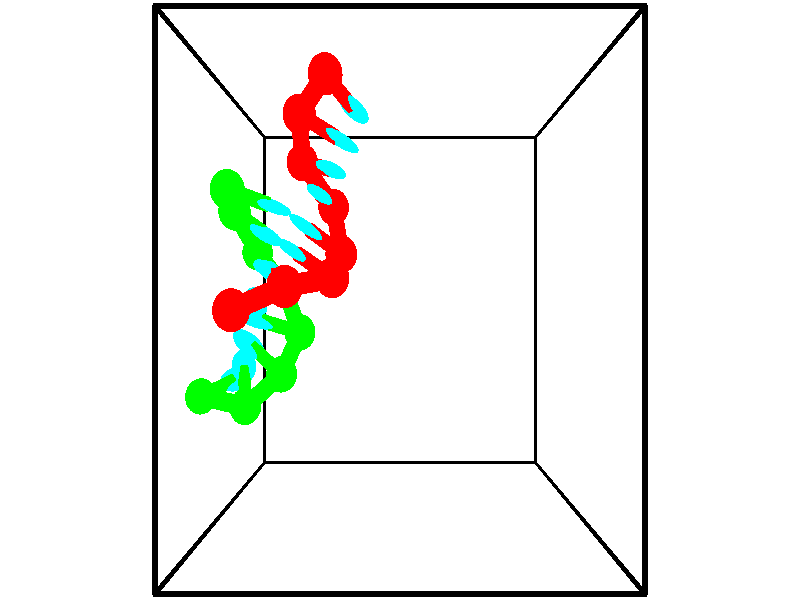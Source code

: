 // switches for output
#declare DRAW_BASES = 1; // possible values are 0, 1; only relevant for DNA ribbons
#declare DRAW_BASES_TYPE = 3; // possible values are 1, 2, 3; only relevant for DNA ribbons
#declare DRAW_FOG = 0; // set to 1 to enable fog

#include "colors.inc"

#include "transforms.inc"
background { rgb <1, 1, 1>}

#default {
   normal{
       ripples 0.25
       frequency 0.20
       turbulence 0.2
       lambda 5
   }
	finish {
		phong 0.1
		phong_size 40.
	}
}

// original window dimensions: 1024x640


// camera settings

camera {
	sky <-0, 1, 0>
	up <-0, 1, 0>
	right 1.6 * <1, 0, 0>
	location <2.5, 2.5, 11.1562>
	look_at <2.5, 2.5, 2.5>
	direction <0, 0, -8.6562>
	angle 67.0682
}


# declare cpy_camera_pos = <2.5, 2.5, 11.1562>;
# if (DRAW_FOG = 1)
fog {
	fog_type 2
	up vnormalize(cpy_camera_pos)
	color rgbt<1,1,1,0.3>
	distance 1e-5
	fog_alt 3e-3
	fog_offset 4
}
# end


// LIGHTS

# declare lum = 6;
global_settings {
	ambient_light rgb lum * <0.05, 0.05, 0.05>
	max_trace_level 15
}# declare cpy_direct_light_amount = 0.25;
light_source
{	1000 * <-1, -1, 1>,
	rgb lum * cpy_direct_light_amount
	parallel
}

light_source
{	1000 * <1, 1, -1>,
	rgb lum * cpy_direct_light_amount
	parallel
}

// strand 0

// nucleotide -1

// particle -1
sphere {
	<1.413976, 5.235622, 2.389675> 0.250000
	pigment { color rgbt <1,0,0,0> }
	no_shadow
}
cylinder {
	<1.628399, 5.071754, 2.094429>,  <1.757053, 4.973433, 1.917282>, 0.100000
	pigment { color rgbt <1,0,0,0> }
	no_shadow
}
cylinder {
	<1.628399, 5.071754, 2.094429>,  <1.413976, 5.235622, 2.389675>, 0.100000
	pigment { color rgbt <1,0,0,0> }
	no_shadow
}

// particle -1
sphere {
	<1.628399, 5.071754, 2.094429> 0.100000
	pigment { color rgbt <1,0,0,0> }
	no_shadow
}
sphere {
	0, 1
	scale<0.080000,0.200000,0.300000>
	matrix <-0.355105, -0.902664, 0.243102,
		-0.765861, 0.131791, -0.629356,
		0.536058, -0.409670, -0.738114,
		1.789216, 4.948853, 1.872995>
	pigment { color rgbt <0,1,1,0> }
	no_shadow
}
cylinder {
	<0.973987, 4.847728, 2.001252>,  <1.413976, 5.235622, 2.389675>, 0.130000
	pigment { color rgbt <1,0,0,0> }
	no_shadow
}

// nucleotide -1

// particle -1
sphere {
	<0.973987, 4.847728, 2.001252> 0.250000
	pigment { color rgbt <1,0,0,0> }
	no_shadow
}
cylinder {
	<1.328865, 4.670509, 1.949722>,  <1.541792, 4.564178, 1.918804>, 0.100000
	pigment { color rgbt <1,0,0,0> }
	no_shadow
}
cylinder {
	<1.328865, 4.670509, 1.949722>,  <0.973987, 4.847728, 2.001252>, 0.100000
	pigment { color rgbt <1,0,0,0> }
	no_shadow
}

// particle -1
sphere {
	<1.328865, 4.670509, 1.949722> 0.100000
	pigment { color rgbt <1,0,0,0> }
	no_shadow
}
sphere {
	0, 1
	scale<0.080000,0.200000,0.300000>
	matrix <-0.435594, -0.896332, 0.082752,
		-0.152132, -0.017302, -0.988209,
		0.887195, -0.443047, -0.128824,
		1.595023, 4.537595, 1.911075>
	pigment { color rgbt <0,1,1,0> }
	no_shadow
}
cylinder {
	<0.926408, 4.348778, 1.413070>,  <0.973987, 4.847728, 2.001252>, 0.130000
	pigment { color rgbt <1,0,0,0> }
	no_shadow
}

// nucleotide -1

// particle -1
sphere {
	<0.926408, 4.348778, 1.413070> 0.250000
	pigment { color rgbt <1,0,0,0> }
	no_shadow
}
cylinder {
	<1.216732, 4.249123, 1.669548>,  <1.390926, 4.189329, 1.823435>, 0.100000
	pigment { color rgbt <1,0,0,0> }
	no_shadow
}
cylinder {
	<1.216732, 4.249123, 1.669548>,  <0.926408, 4.348778, 1.413070>, 0.100000
	pigment { color rgbt <1,0,0,0> }
	no_shadow
}

// particle -1
sphere {
	<1.216732, 4.249123, 1.669548> 0.100000
	pigment { color rgbt <1,0,0,0> }
	no_shadow
}
sphere {
	0, 1
	scale<0.080000,0.200000,0.300000>
	matrix <-0.406481, -0.907303, 0.107585,
		0.554955, -0.338720, -0.759799,
		0.725809, -0.249139, 0.641195,
		1.434475, 4.174381, 1.861907>
	pigment { color rgbt <0,1,1,0> }
	no_shadow
}
cylinder {
	<1.409504, 3.769546, 1.231104>,  <0.926408, 4.348778, 1.413070>, 0.130000
	pigment { color rgbt <1,0,0,0> }
	no_shadow
}

// nucleotide -1

// particle -1
sphere {
	<1.409504, 3.769546, 1.231104> 0.250000
	pigment { color rgbt <1,0,0,0> }
	no_shadow
}
cylinder {
	<1.329014, 3.813866, 1.620407>,  <1.280720, 3.840458, 1.853989>, 0.100000
	pigment { color rgbt <1,0,0,0> }
	no_shadow
}
cylinder {
	<1.329014, 3.813866, 1.620407>,  <1.409504, 3.769546, 1.231104>, 0.100000
	pigment { color rgbt <1,0,0,0> }
	no_shadow
}

// particle -1
sphere {
	<1.329014, 3.813866, 1.620407> 0.100000
	pigment { color rgbt <1,0,0,0> }
	no_shadow
}
sphere {
	0, 1
	scale<0.080000,0.200000,0.300000>
	matrix <-0.458616, -0.888612, 0.006344,
		0.865552, -0.445075, 0.229625,
		-0.201224, 0.110800, 0.973258,
		1.268646, 3.847106, 1.912385>
	pigment { color rgbt <0,1,1,0> }
	no_shadow
}
cylinder {
	<1.571916, 3.104636, 1.608057>,  <1.409504, 3.769546, 1.231104>, 0.130000
	pigment { color rgbt <1,0,0,0> }
	no_shadow
}

// nucleotide -1

// particle -1
sphere {
	<1.571916, 3.104636, 1.608057> 0.250000
	pigment { color rgbt <1,0,0,0> }
	no_shadow
}
cylinder {
	<1.287197, 3.284271, 1.824081>,  <1.116366, 3.392052, 1.953696>, 0.100000
	pigment { color rgbt <1,0,0,0> }
	no_shadow
}
cylinder {
	<1.287197, 3.284271, 1.824081>,  <1.571916, 3.104636, 1.608057>, 0.100000
	pigment { color rgbt <1,0,0,0> }
	no_shadow
}

// particle -1
sphere {
	<1.287197, 3.284271, 1.824081> 0.100000
	pigment { color rgbt <1,0,0,0> }
	no_shadow
}
sphere {
	0, 1
	scale<0.080000,0.200000,0.300000>
	matrix <-0.513297, -0.857435, 0.036480,
		0.479451, -0.251246, 0.840834,
		-0.711796, 0.449088, 0.540062,
		1.073658, 3.418998, 1.986100>
	pigment { color rgbt <0,1,1,0> }
	no_shadow
}
cylinder {
	<1.499046, 2.771728, 2.244475>,  <1.571916, 3.104636, 1.608057>, 0.130000
	pigment { color rgbt <1,0,0,0> }
	no_shadow
}

// nucleotide -1

// particle -1
sphere {
	<1.499046, 2.771728, 2.244475> 0.250000
	pigment { color rgbt <1,0,0,0> }
	no_shadow
}
cylinder {
	<1.161320, 2.964828, 2.151451>,  <0.958684, 3.080688, 2.095637>, 0.100000
	pigment { color rgbt <1,0,0,0> }
	no_shadow
}
cylinder {
	<1.161320, 2.964828, 2.151451>,  <1.499046, 2.771728, 2.244475>, 0.100000
	pigment { color rgbt <1,0,0,0> }
	no_shadow
}

// particle -1
sphere {
	<1.161320, 2.964828, 2.151451> 0.100000
	pigment { color rgbt <1,0,0,0> }
	no_shadow
}
sphere {
	0, 1
	scale<0.080000,0.200000,0.300000>
	matrix <-0.483158, -0.873532, -0.059170,
		-0.231712, 0.062405, 0.970780,
		-0.844315, 0.482750, -0.232559,
		0.908025, 3.109654, 2.081683>
	pigment { color rgbt <0,1,1,0> }
	no_shadow
}
cylinder {
	<0.900485, 2.655271, 2.785897>,  <1.499046, 2.771728, 2.244475>, 0.130000
	pigment { color rgbt <1,0,0,0> }
	no_shadow
}

// nucleotide -1

// particle -1
sphere {
	<0.900485, 2.655271, 2.785897> 0.250000
	pigment { color rgbt <1,0,0,0> }
	no_shadow
}
cylinder {
	<0.723824, 2.742912, 2.437889>,  <0.617827, 2.795497, 2.229084>, 0.100000
	pigment { color rgbt <1,0,0,0> }
	no_shadow
}
cylinder {
	<0.723824, 2.742912, 2.437889>,  <0.900485, 2.655271, 2.785897>, 0.100000
	pigment { color rgbt <1,0,0,0> }
	no_shadow
}

// particle -1
sphere {
	<0.723824, 2.742912, 2.437889> 0.100000
	pigment { color rgbt <1,0,0,0> }
	no_shadow
}
sphere {
	0, 1
	scale<0.080000,0.200000,0.300000>
	matrix <-0.402952, -0.914856, -0.025842,
		-0.801606, 0.339163, 0.492338,
		-0.441654, 0.219103, -0.870020,
		0.591327, 2.808643, 2.176883>
	pigment { color rgbt <0,1,1,0> }
	no_shadow
}
cylinder {
	<0.191234, 2.383979, 2.899627>,  <0.900485, 2.655271, 2.785897>, 0.130000
	pigment { color rgbt <1,0,0,0> }
	no_shadow
}

// nucleotide -1

// particle -1
sphere {
	<0.191234, 2.383979, 2.899627> 0.250000
	pigment { color rgbt <1,0,0,0> }
	no_shadow
}
cylinder {
	<0.268719, 2.414688, 2.508408>,  <0.315210, 2.433114, 2.273676>, 0.100000
	pigment { color rgbt <1,0,0,0> }
	no_shadow
}
cylinder {
	<0.268719, 2.414688, 2.508408>,  <0.191234, 2.383979, 2.899627>, 0.100000
	pigment { color rgbt <1,0,0,0> }
	no_shadow
}

// particle -1
sphere {
	<0.268719, 2.414688, 2.508408> 0.100000
	pigment { color rgbt <1,0,0,0> }
	no_shadow
}
sphere {
	0, 1
	scale<0.080000,0.200000,0.300000>
	matrix <-0.463222, -0.871649, -0.160168,
		-0.864812, 0.484081, -0.133286,
		0.193713, 0.076774, -0.978050,
		0.326833, 2.437720, 2.214993>
	pigment { color rgbt <0,1,1,0> }
	no_shadow
}
// strand 1

// nucleotide -1

// particle -1
sphere {
	<-0.822161, 1.159823, 1.080664> 0.250000
	pigment { color rgbt <0,1,0,0> }
	no_shadow
}
cylinder {
	<-0.566549, 1.266724, 0.792160>,  <-0.413182, 1.330864, 0.619057>, 0.100000
	pigment { color rgbt <0,1,0,0> }
	no_shadow
}
cylinder {
	<-0.566549, 1.266724, 0.792160>,  <-0.822161, 1.159823, 1.080664>, 0.100000
	pigment { color rgbt <0,1,0,0> }
	no_shadow
}

// particle -1
sphere {
	<-0.566549, 1.266724, 0.792160> 0.100000
	pigment { color rgbt <0,1,0,0> }
	no_shadow
}
sphere {
	0, 1
	scale<0.080000,0.200000,0.300000>
	matrix <0.388743, 0.696913, 0.602653,
		0.663716, -0.665499, 0.341456,
		0.639031, 0.267252, -0.721260,
		-0.374840, 1.346899, 0.575782>
	pigment { color rgbt <0,1,1,0> }
	no_shadow
}
cylinder {
	<-0.016031, 1.054803, 1.327529>,  <-0.822161, 1.159823, 1.080664>, 0.130000
	pigment { color rgbt <0,1,0,0> }
	no_shadow
}

// nucleotide -1

// particle -1
sphere {
	<-0.016031, 1.054803, 1.327529> 0.250000
	pigment { color rgbt <0,1,0,0> }
	no_shadow
}
cylinder {
	<-0.097963, 1.345352, 1.065102>,  <-0.147123, 1.519682, 0.907645>, 0.100000
	pigment { color rgbt <0,1,0,0> }
	no_shadow
}
cylinder {
	<-0.097963, 1.345352, 1.065102>,  <-0.016031, 1.054803, 1.327529>, 0.100000
	pigment { color rgbt <0,1,0,0> }
	no_shadow
}

// particle -1
sphere {
	<-0.097963, 1.345352, 1.065102> 0.100000
	pigment { color rgbt <0,1,0,0> }
	no_shadow
}
sphere {
	0, 1
	scale<0.080000,0.200000,0.300000>
	matrix <0.203449, 0.687236, 0.697362,
		0.957420, 0.009364, -0.288547,
		-0.204830, 0.726373, -0.656069,
		-0.159412, 1.563264, 0.868281>
	pigment { color rgbt <0,1,1,0> }
	no_shadow
}
cylinder {
	<0.547081, 1.479518, 1.196434>,  <-0.016031, 1.054803, 1.327529>, 0.130000
	pigment { color rgbt <0,1,0,0> }
	no_shadow
}

// nucleotide -1

// particle -1
sphere {
	<0.547081, 1.479518, 1.196434> 0.250000
	pigment { color rgbt <0,1,0,0> }
	no_shadow
}
cylinder {
	<0.226492, 1.714340, 1.150810>,  <0.034139, 1.855233, 1.123436>, 0.100000
	pigment { color rgbt <0,1,0,0> }
	no_shadow
}
cylinder {
	<0.226492, 1.714340, 1.150810>,  <0.547081, 1.479518, 1.196434>, 0.100000
	pigment { color rgbt <0,1,0,0> }
	no_shadow
}

// particle -1
sphere {
	<0.226492, 1.714340, 1.150810> 0.100000
	pigment { color rgbt <0,1,0,0> }
	no_shadow
}
sphere {
	0, 1
	scale<0.080000,0.200000,0.300000>
	matrix <0.445134, 0.712978, 0.541774,
		0.399373, 0.383445, -0.832749,
		-0.801472, 0.587055, -0.114060,
		-0.013950, 1.890457, 1.116592>
	pigment { color rgbt <0,1,1,0> }
	no_shadow
}
cylinder {
	<0.853769, 2.055864, 1.221481>,  <0.547081, 1.479518, 1.196434>, 0.130000
	pigment { color rgbt <0,1,0,0> }
	no_shadow
}

// nucleotide -1

// particle -1
sphere {
	<0.853769, 2.055864, 1.221481> 0.250000
	pigment { color rgbt <0,1,0,0> }
	no_shadow
}
cylinder {
	<0.473494, 2.157410, 1.292747>,  <0.245328, 2.218337, 1.335508>, 0.100000
	pigment { color rgbt <0,1,0,0> }
	no_shadow
}
cylinder {
	<0.473494, 2.157410, 1.292747>,  <0.853769, 2.055864, 1.221481>, 0.100000
	pigment { color rgbt <0,1,0,0> }
	no_shadow
}

// particle -1
sphere {
	<0.473494, 2.157410, 1.292747> 0.100000
	pigment { color rgbt <0,1,0,0> }
	no_shadow
}
sphere {
	0, 1
	scale<0.080000,0.200000,0.300000>
	matrix <0.303614, 0.879060, 0.367521,
		-0.063319, 0.403492, -0.912790,
		-0.950689, 0.253864, 0.178167,
		0.188287, 2.233569, 1.346197>
	pigment { color rgbt <0,1,1,0> }
	no_shadow
}
cylinder {
	<0.520814, 2.681949, 0.887743>,  <0.853769, 2.055864, 1.221481>, 0.130000
	pigment { color rgbt <0,1,0,0> }
	no_shadow
}

// nucleotide -1

// particle -1
sphere {
	<0.520814, 2.681949, 0.887743> 0.250000
	pigment { color rgbt <0,1,0,0> }
	no_shadow
}
cylinder {
	<0.369839, 2.606857, 1.250465>,  <0.279254, 2.561802, 1.468099>, 0.100000
	pigment { color rgbt <0,1,0,0> }
	no_shadow
}
cylinder {
	<0.369839, 2.606857, 1.250465>,  <0.520814, 2.681949, 0.887743>, 0.100000
	pigment { color rgbt <0,1,0,0> }
	no_shadow
}

// particle -1
sphere {
	<0.369839, 2.606857, 1.250465> 0.100000
	pigment { color rgbt <0,1,0,0> }
	no_shadow
}
sphere {
	0, 1
	scale<0.080000,0.200000,0.300000>
	matrix <0.365917, 0.869311, 0.332271,
		-0.850674, 0.457227, -0.259417,
		-0.377437, -0.187729, 0.906807,
		0.256608, 2.550539, 1.522508>
	pigment { color rgbt <0,1,1,0> }
	no_shadow
}
cylinder {
	<0.107837, 3.164304, 1.008251>,  <0.520814, 2.681949, 0.887743>, 0.130000
	pigment { color rgbt <0,1,0,0> }
	no_shadow
}

// nucleotide -1

// particle -1
sphere {
	<0.107837, 3.164304, 1.008251> 0.250000
	pigment { color rgbt <0,1,0,0> }
	no_shadow
}
cylinder {
	<0.266880, 3.030014, 1.349823>,  <0.362306, 2.949440, 1.554766>, 0.100000
	pigment { color rgbt <0,1,0,0> }
	no_shadow
}
cylinder {
	<0.266880, 3.030014, 1.349823>,  <0.107837, 3.164304, 1.008251>, 0.100000
	pigment { color rgbt <0,1,0,0> }
	no_shadow
}

// particle -1
sphere {
	<0.266880, 3.030014, 1.349823> 0.100000
	pigment { color rgbt <0,1,0,0> }
	no_shadow
}
sphere {
	0, 1
	scale<0.080000,0.200000,0.300000>
	matrix <0.234887, 0.936889, 0.258972,
		-0.886981, 0.097608, 0.451372,
		0.397608, -0.335724, 0.853930,
		0.386162, 2.929297, 1.606002>
	pigment { color rgbt <0,1,1,0> }
	no_shadow
}
cylinder {
	<-0.142037, 3.675039, 1.513015>,  <0.107837, 3.164304, 1.008251>, 0.130000
	pigment { color rgbt <0,1,0,0> }
	no_shadow
}

// nucleotide -1

// particle -1
sphere {
	<-0.142037, 3.675039, 1.513015> 0.250000
	pigment { color rgbt <0,1,0,0> }
	no_shadow
}
cylinder {
	<0.176880, 3.488815, 1.666679>,  <0.368230, 3.377081, 1.758878>, 0.100000
	pigment { color rgbt <0,1,0,0> }
	no_shadow
}
cylinder {
	<0.176880, 3.488815, 1.666679>,  <-0.142037, 3.675039, 1.513015>, 0.100000
	pigment { color rgbt <0,1,0,0> }
	no_shadow
}

// particle -1
sphere {
	<0.176880, 3.488815, 1.666679> 0.100000
	pigment { color rgbt <0,1,0,0> }
	no_shadow
}
sphere {
	0, 1
	scale<0.080000,0.200000,0.300000>
	matrix <0.385443, 0.882490, 0.269526,
		-0.464499, -0.066819, 0.883049,
		0.797292, -0.465560, 0.384161,
		0.416067, 3.349147, 1.781928>
	pigment { color rgbt <0,1,1,0> }
	no_shadow
}
cylinder {
	<-0.051426, 3.860981, 2.230289>,  <-0.142037, 3.675039, 1.513015>, 0.130000
	pigment { color rgbt <0,1,0,0> }
	no_shadow
}

// nucleotide -1

// particle -1
sphere {
	<-0.051426, 3.860981, 2.230289> 0.250000
	pigment { color rgbt <0,1,0,0> }
	no_shadow
}
cylinder {
	<0.289530, 3.768768, 2.042549>,  <0.494103, 3.713441, 1.929905>, 0.100000
	pigment { color rgbt <0,1,0,0> }
	no_shadow
}
cylinder {
	<0.289530, 3.768768, 2.042549>,  <-0.051426, 3.860981, 2.230289>, 0.100000
	pigment { color rgbt <0,1,0,0> }
	no_shadow
}

// particle -1
sphere {
	<0.289530, 3.768768, 2.042549> 0.100000
	pigment { color rgbt <0,1,0,0> }
	no_shadow
}
sphere {
	0, 1
	scale<0.080000,0.200000,0.300000>
	matrix <0.347232, 0.920651, 0.178412,
		0.390978, -0.315049, 0.864800,
		0.852388, -0.230531, -0.469350,
		0.545246, 3.699609, 1.901744>
	pigment { color rgbt <0,1,1,0> }
	no_shadow
}
// box output
cylinder {
	<0.000000, 0.000000, 0.000000>,  <5.000000, 0.000000, 0.000000>, 0.025000
	pigment { color rgbt <0,0,0,0> }
	no_shadow
}
cylinder {
	<0.000000, 0.000000, 0.000000>,  <0.000000, 5.000000, 0.000000>, 0.025000
	pigment { color rgbt <0,0,0,0> }
	no_shadow
}
cylinder {
	<0.000000, 0.000000, 0.000000>,  <0.000000, 0.000000, 5.000000>, 0.025000
	pigment { color rgbt <0,0,0,0> }
	no_shadow
}
cylinder {
	<5.000000, 5.000000, 5.000000>,  <0.000000, 5.000000, 5.000000>, 0.025000
	pigment { color rgbt <0,0,0,0> }
	no_shadow
}
cylinder {
	<5.000000, 5.000000, 5.000000>,  <5.000000, 0.000000, 5.000000>, 0.025000
	pigment { color rgbt <0,0,0,0> }
	no_shadow
}
cylinder {
	<5.000000, 5.000000, 5.000000>,  <5.000000, 5.000000, 0.000000>, 0.025000
	pigment { color rgbt <0,0,0,0> }
	no_shadow
}
cylinder {
	<0.000000, 0.000000, 5.000000>,  <0.000000, 5.000000, 5.000000>, 0.025000
	pigment { color rgbt <0,0,0,0> }
	no_shadow
}
cylinder {
	<0.000000, 0.000000, 5.000000>,  <5.000000, 0.000000, 5.000000>, 0.025000
	pigment { color rgbt <0,0,0,0> }
	no_shadow
}
cylinder {
	<5.000000, 5.000000, 0.000000>,  <0.000000, 5.000000, 0.000000>, 0.025000
	pigment { color rgbt <0,0,0,0> }
	no_shadow
}
cylinder {
	<5.000000, 5.000000, 0.000000>,  <5.000000, 0.000000, 0.000000>, 0.025000
	pigment { color rgbt <0,0,0,0> }
	no_shadow
}
cylinder {
	<5.000000, 0.000000, 5.000000>,  <5.000000, 0.000000, 0.000000>, 0.025000
	pigment { color rgbt <0,0,0,0> }
	no_shadow
}
cylinder {
	<0.000000, 5.000000, 0.000000>,  <0.000000, 5.000000, 5.000000>, 0.025000
	pigment { color rgbt <0,0,0,0> }
	no_shadow
}
// end of box output
